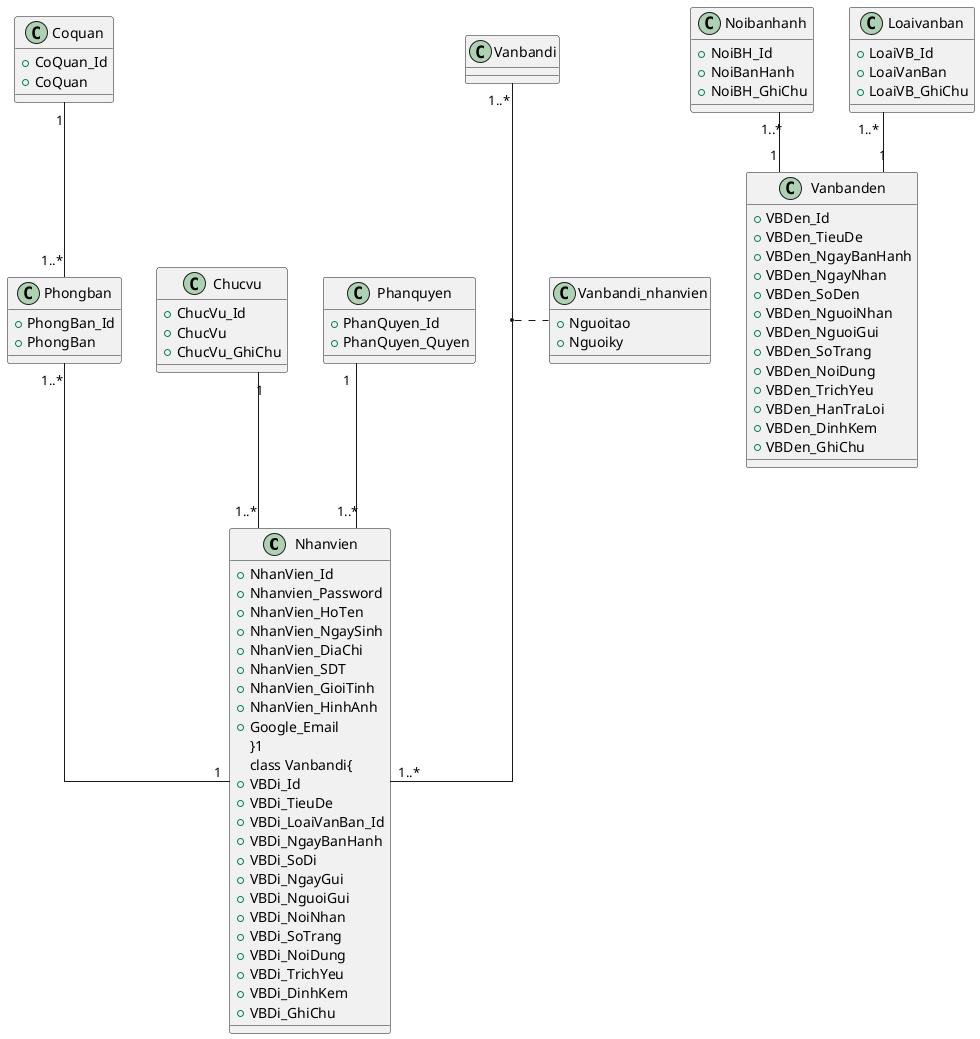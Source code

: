 @startuml

skinparam linetype ortho

class Nhanvien{
    + NhanVien_Id
    + Nhanvien_Password
    + NhanVien_HoTen
    + NhanVien_NgaySinh
    + NhanVien_DiaChi
    + NhanVien_SDT
    + NhanVien_GioiTinh
    + NhanVien_HinhAnh
    + Google_Email
}1
class Vanbandi{
    + VBDi_Id
    + VBDi_TieuDe
    + VBDi_LoaiVanBan_Id
    + VBDi_NgayBanHanh 
    + VBDi_SoDi 
    + VBDi_NgayGui
    + VBDi_NguoiGui 
    + VBDi_NoiNhan 
    + VBDi_SoTrang
    + VBDi_NoiDung
    + VBDi_TrichYeu
    + VBDi_DinhKem
    + VBDi_GhiChu

}


Vanbandi "1..*" -- "1..*" Nhanvien
(Vanbandi, Nhanvien) . Vanbandi_nhanvien

class Vanbandi_nhanvien{
    + Nguoitao
    + Nguoiky
}


class Phongban {
    +PhongBan_Id
    +PhongBan
}

' phongban "1" --"1..*" nhanvien

class Chucvu{
    +ChucVu_Id
    +ChucVu
    +ChucVu_GhiChu
}
Chucvu "1" --"1..*" Nhanvien

class Coquan{
    + CoQuan_Id
    + CoQuan
}
Coquan "1" --"1..*" Phongban
Phongban"1..*"--"1" Nhanvien

class Noibanhanh{
    + NoiBH_Id
    + NoiBanHanh
    + NoiBH_GhiChu
}
class Vanbanden{
    + VBDen_Id
    + VBDen_TieuDe
    + VBDen_NgayBanHanh
    + VBDen_NgayNhan 
    + VBDen_SoDen  
    + VBDen_NguoiNhan 
    + VBDen_NguoiGui
    + VBDen_SoTrang
    + VBDen_NoiDung
    + VBDen_TrichYeu
    + VBDen_HanTraLoi
    + VBDen_DinhKem
    + VBDen_GhiChu
}

Noibanhanh"1..*"--"1" Vanbanden

class Phanquyen{
    + PhanQuyen_Id
    + PhanQuyen_Quyen 
}
Phanquyen"1"--"1..*" Nhanvien

class Loaivanban{
    + LoaiVB_Id
    + LoaiVanBan
    + LoaiVB_GhiChu
}

Loaivanban"1..*"--"1" Vanbanden

' class chucvu_nhanvien{
'     + nhiemky : String
'     void setChuvu(nhanvien nv)
' }

' note right of chucvu_nhanvien::nhiemky
'   nhiem ky tu ngay den nay, 
'   thoi gian hieu luc.
'   vidu: 01/2020 - 01/2023
' end note


@enduml